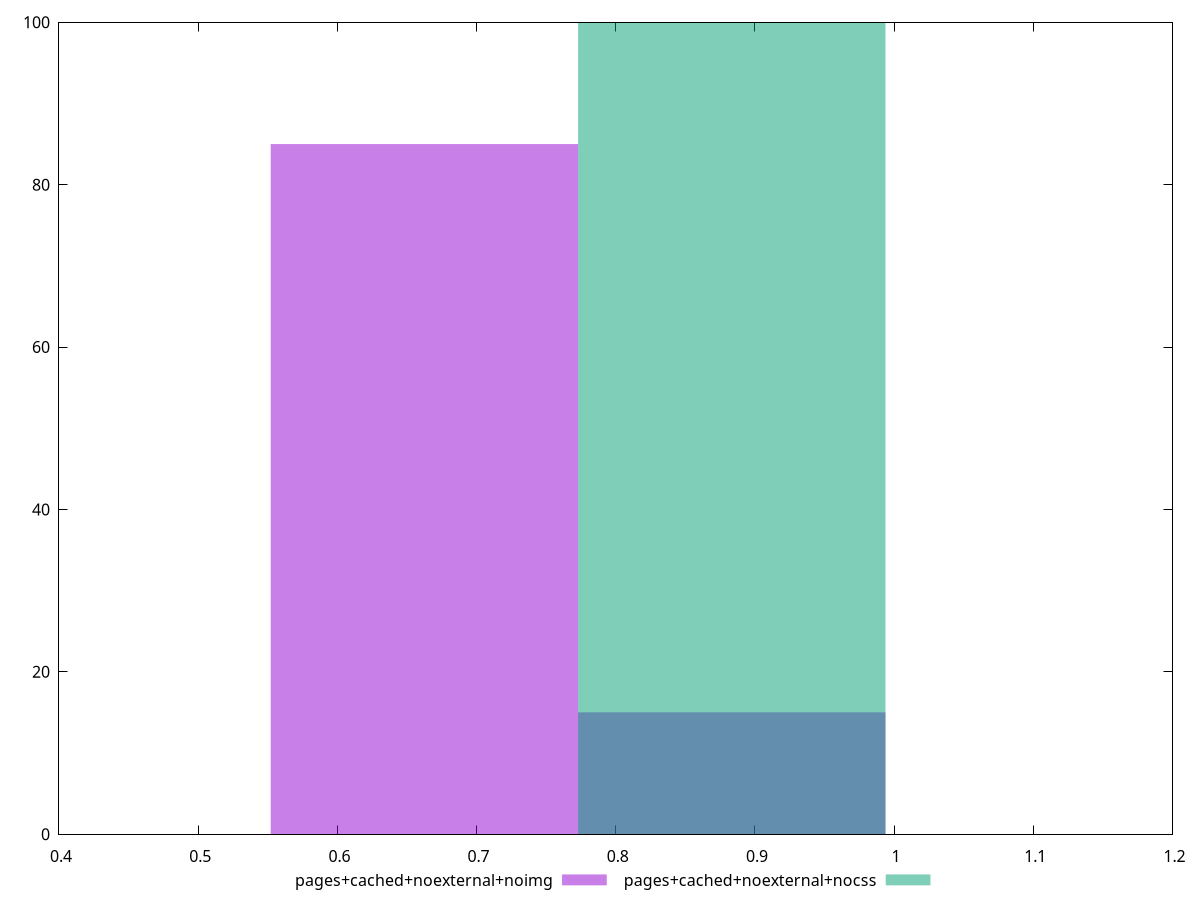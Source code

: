 reset
set terminal svg size 640, 500 enhanced background rgb 'white'
set output "reprap/meta/score/comparison/histogram/8_vs_9.svg"

$pagesCachedNoexternalNoimg <<EOF
0.6625219195928853 85
0.8833625594571803 15
EOF

$pagesCachedNoexternalNocss <<EOF
0.8833625594571803 100
EOF

set key outside below
set boxwidth 0.22084063986429509
set yrange [0:100]
set style fill transparent solid 0.5 noborder

plot \
  $pagesCachedNoexternalNoimg title "pages+cached+noexternal+noimg" with boxes, \
  $pagesCachedNoexternalNocss title "pages+cached+noexternal+nocss" with boxes, \


reset